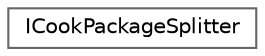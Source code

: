 digraph "Graphical Class Hierarchy"
{
 // INTERACTIVE_SVG=YES
 // LATEX_PDF_SIZE
  bgcolor="transparent";
  edge [fontname=Helvetica,fontsize=10,labelfontname=Helvetica,labelfontsize=10];
  node [fontname=Helvetica,fontsize=10,shape=box,height=0.2,width=0.4];
  rankdir="LR";
  Node0 [id="Node000000",label="ICookPackageSplitter",height=0.2,width=0.4,color="grey40", fillcolor="white", style="filled",URL="$d0/d6d/classICookPackageSplitter.html",tooltip="This class is used for packages that need to be split into multiple runtime packages."];
}
